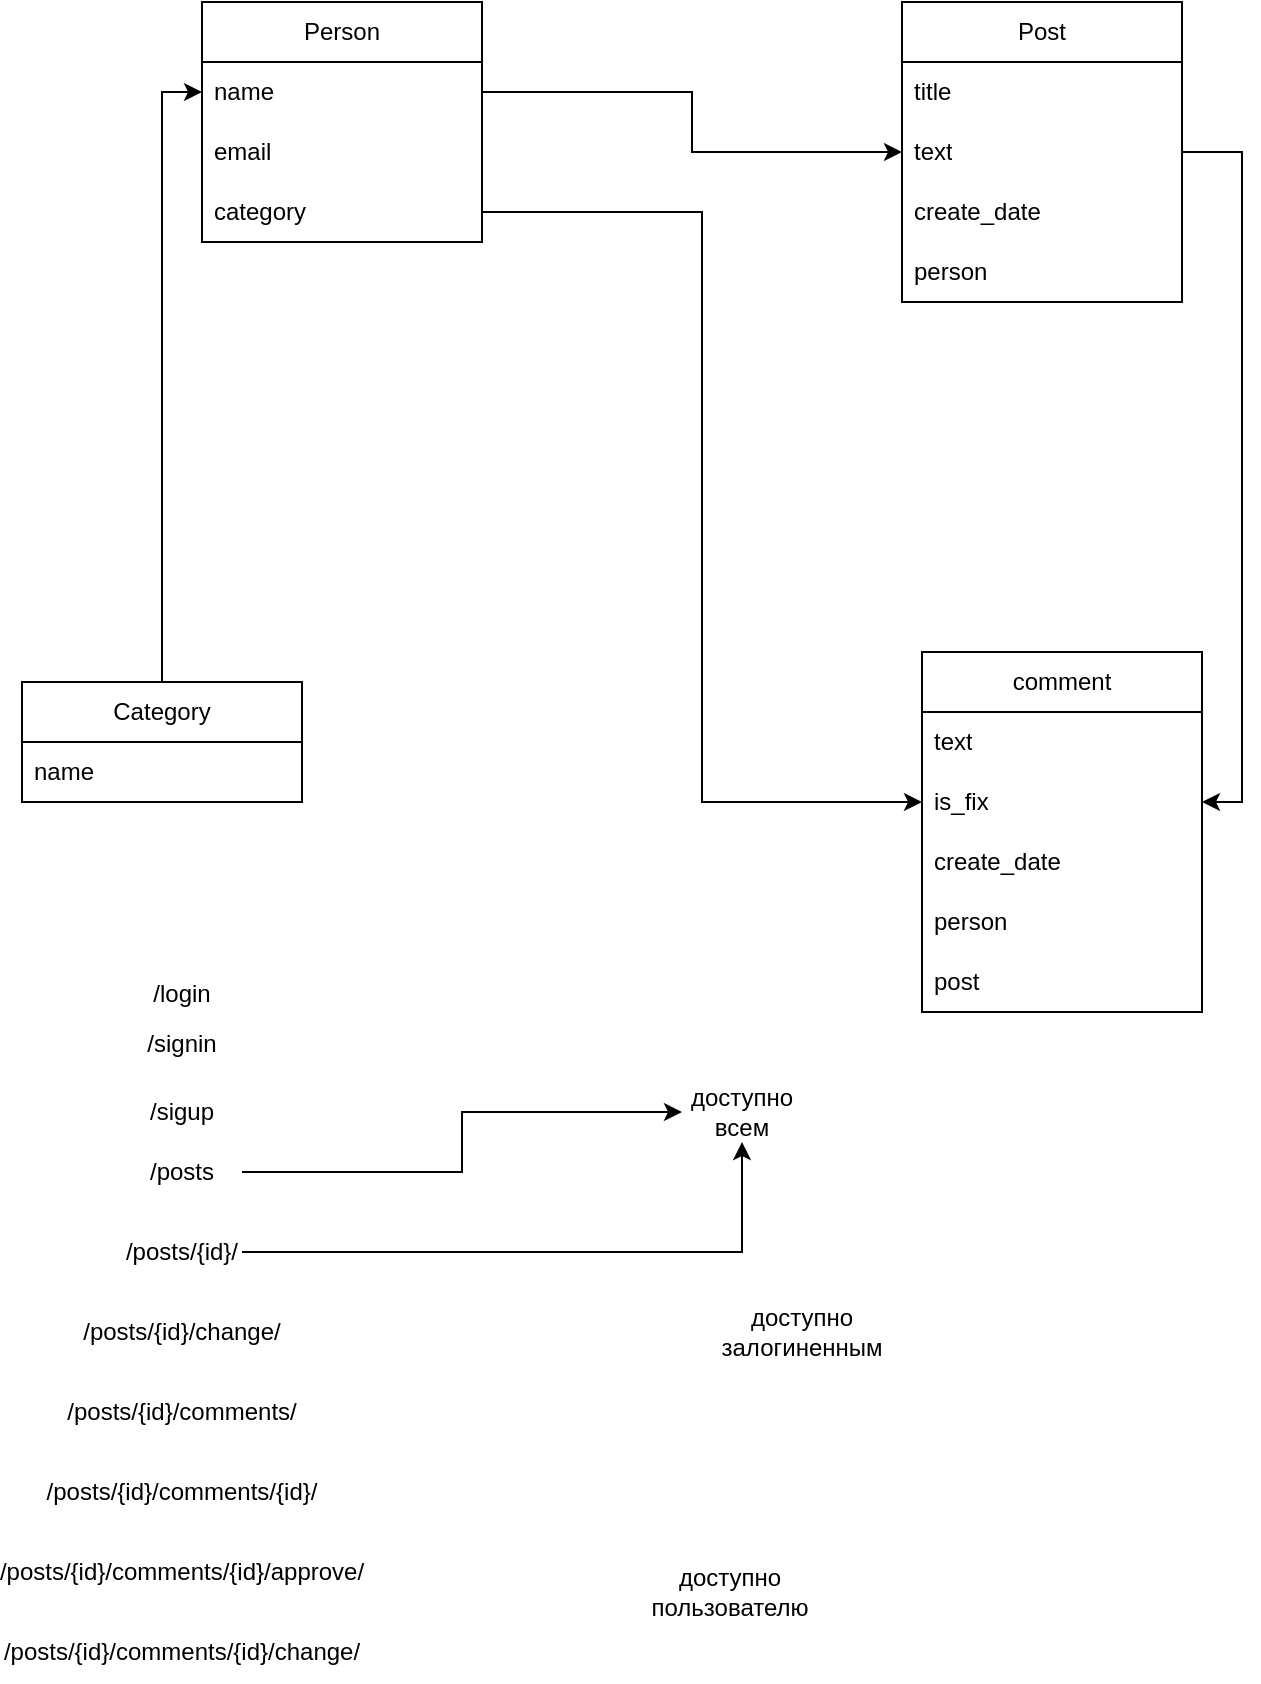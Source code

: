 <mxfile version="24.0.1" type="github">
  <diagram id="C5RBs43oDa-KdzZeNtuy" name="Page-1">
    <mxGraphModel dx="1434" dy="746" grid="1" gridSize="10" guides="1" tooltips="1" connect="1" arrows="1" fold="1" page="1" pageScale="1" pageWidth="827" pageHeight="1169" math="0" shadow="0">
      <root>
        <mxCell id="WIyWlLk6GJQsqaUBKTNV-0" />
        <mxCell id="WIyWlLk6GJQsqaUBKTNV-1" parent="WIyWlLk6GJQsqaUBKTNV-0" />
        <mxCell id="owm3OStLeP0Llze556sd-6" value="Person" style="swimlane;fontStyle=0;childLayout=stackLayout;horizontal=1;startSize=30;horizontalStack=0;resizeParent=1;resizeParentMax=0;resizeLast=0;collapsible=1;marginBottom=0;whiteSpace=wrap;html=1;" parent="WIyWlLk6GJQsqaUBKTNV-1" vertex="1">
          <mxGeometry x="150" y="60" width="140" height="120" as="geometry" />
        </mxCell>
        <mxCell id="owm3OStLeP0Llze556sd-7" value="name" style="text;strokeColor=none;fillColor=none;align=left;verticalAlign=middle;spacingLeft=4;spacingRight=4;overflow=hidden;points=[[0,0.5],[1,0.5]];portConstraint=eastwest;rotatable=0;whiteSpace=wrap;html=1;" parent="owm3OStLeP0Llze556sd-6" vertex="1">
          <mxGeometry y="30" width="140" height="30" as="geometry" />
        </mxCell>
        <mxCell id="owm3OStLeP0Llze556sd-8" value="email" style="text;strokeColor=none;fillColor=none;align=left;verticalAlign=middle;spacingLeft=4;spacingRight=4;overflow=hidden;points=[[0,0.5],[1,0.5]];portConstraint=eastwest;rotatable=0;whiteSpace=wrap;html=1;" parent="owm3OStLeP0Llze556sd-6" vertex="1">
          <mxGeometry y="60" width="140" height="30" as="geometry" />
        </mxCell>
        <mxCell id="RnY8UDbGAwB8kpl9oJ8X-0" value="category" style="text;strokeColor=none;fillColor=none;align=left;verticalAlign=middle;spacingLeft=4;spacingRight=4;overflow=hidden;points=[[0,0.5],[1,0.5]];portConstraint=eastwest;rotatable=0;whiteSpace=wrap;html=1;" parent="owm3OStLeP0Llze556sd-6" vertex="1">
          <mxGeometry y="90" width="140" height="30" as="geometry" />
        </mxCell>
        <mxCell id="owm3OStLeP0Llze556sd-11" value="Post" style="swimlane;fontStyle=0;childLayout=stackLayout;horizontal=1;startSize=30;horizontalStack=0;resizeParent=1;resizeParentMax=0;resizeLast=0;collapsible=1;marginBottom=0;whiteSpace=wrap;html=1;" parent="WIyWlLk6GJQsqaUBKTNV-1" vertex="1">
          <mxGeometry x="500" y="60" width="140" height="150" as="geometry" />
        </mxCell>
        <mxCell id="owm3OStLeP0Llze556sd-12" value="title" style="text;strokeColor=none;fillColor=none;align=left;verticalAlign=middle;spacingLeft=4;spacingRight=4;overflow=hidden;points=[[0,0.5],[1,0.5]];portConstraint=eastwest;rotatable=0;whiteSpace=wrap;html=1;" parent="owm3OStLeP0Llze556sd-11" vertex="1">
          <mxGeometry y="30" width="140" height="30" as="geometry" />
        </mxCell>
        <mxCell id="owm3OStLeP0Llze556sd-13" value="text" style="text;strokeColor=none;fillColor=none;align=left;verticalAlign=middle;spacingLeft=4;spacingRight=4;overflow=hidden;points=[[0,0.5],[1,0.5]];portConstraint=eastwest;rotatable=0;whiteSpace=wrap;html=1;" parent="owm3OStLeP0Llze556sd-11" vertex="1">
          <mxGeometry y="60" width="140" height="30" as="geometry" />
        </mxCell>
        <mxCell id="owm3OStLeP0Llze556sd-36" value="create_date" style="text;strokeColor=none;fillColor=none;align=left;verticalAlign=middle;spacingLeft=4;spacingRight=4;overflow=hidden;points=[[0,0.5],[1,0.5]];portConstraint=eastwest;rotatable=0;whiteSpace=wrap;html=1;" parent="owm3OStLeP0Llze556sd-11" vertex="1">
          <mxGeometry y="90" width="140" height="30" as="geometry" />
        </mxCell>
        <mxCell id="owm3OStLeP0Llze556sd-24" value="person" style="text;strokeColor=none;fillColor=none;align=left;verticalAlign=middle;spacingLeft=4;spacingRight=4;overflow=hidden;points=[[0,0.5],[1,0.5]];portConstraint=eastwest;rotatable=0;whiteSpace=wrap;html=1;" parent="owm3OStLeP0Llze556sd-11" vertex="1">
          <mxGeometry y="120" width="140" height="30" as="geometry" />
        </mxCell>
        <mxCell id="owm3OStLeP0Llze556sd-15" value="comment" style="swimlane;fontStyle=0;childLayout=stackLayout;horizontal=1;startSize=30;horizontalStack=0;resizeParent=1;resizeParentMax=0;resizeLast=0;collapsible=1;marginBottom=0;whiteSpace=wrap;html=1;" parent="WIyWlLk6GJQsqaUBKTNV-1" vertex="1">
          <mxGeometry x="510" y="385" width="140" height="180" as="geometry" />
        </mxCell>
        <mxCell id="owm3OStLeP0Llze556sd-16" value="text" style="text;strokeColor=none;fillColor=none;align=left;verticalAlign=middle;spacingLeft=4;spacingRight=4;overflow=hidden;points=[[0,0.5],[1,0.5]];portConstraint=eastwest;rotatable=0;whiteSpace=wrap;html=1;" parent="owm3OStLeP0Llze556sd-15" vertex="1">
          <mxGeometry y="30" width="140" height="30" as="geometry" />
        </mxCell>
        <mxCell id="owm3OStLeP0Llze556sd-19" value="is_fix" style="text;strokeColor=none;fillColor=none;align=left;verticalAlign=middle;spacingLeft=4;spacingRight=4;overflow=hidden;points=[[0,0.5],[1,0.5]];portConstraint=eastwest;rotatable=0;whiteSpace=wrap;html=1;" parent="owm3OStLeP0Llze556sd-15" vertex="1">
          <mxGeometry y="60" width="140" height="30" as="geometry" />
        </mxCell>
        <mxCell id="owm3OStLeP0Llze556sd-37" value="create_date" style="text;strokeColor=none;fillColor=none;align=left;verticalAlign=middle;spacingLeft=4;spacingRight=4;overflow=hidden;points=[[0,0.5],[1,0.5]];portConstraint=eastwest;rotatable=0;whiteSpace=wrap;html=1;" parent="owm3OStLeP0Llze556sd-15" vertex="1">
          <mxGeometry y="90" width="140" height="30" as="geometry" />
        </mxCell>
        <mxCell id="RnY8UDbGAwB8kpl9oJ8X-4" value="person" style="text;strokeColor=none;fillColor=none;align=left;verticalAlign=middle;spacingLeft=4;spacingRight=4;overflow=hidden;points=[[0,0.5],[1,0.5]];portConstraint=eastwest;rotatable=0;whiteSpace=wrap;html=1;" parent="owm3OStLeP0Llze556sd-15" vertex="1">
          <mxGeometry y="120" width="140" height="30" as="geometry" />
        </mxCell>
        <mxCell id="RnY8UDbGAwB8kpl9oJ8X-3" value="post" style="text;strokeColor=none;fillColor=none;align=left;verticalAlign=middle;spacingLeft=4;spacingRight=4;overflow=hidden;points=[[0,0.5],[1,0.5]];portConstraint=eastwest;rotatable=0;whiteSpace=wrap;html=1;" parent="owm3OStLeP0Llze556sd-15" vertex="1">
          <mxGeometry y="150" width="140" height="30" as="geometry" />
        </mxCell>
        <mxCell id="PiWGBfbgi33_tEL0US87-0" style="edgeStyle=orthogonalEdgeStyle;rounded=0;orthogonalLoop=1;jettySize=auto;html=1;exitX=0.5;exitY=0;exitDx=0;exitDy=0;entryX=0;entryY=0.5;entryDx=0;entryDy=0;" parent="WIyWlLk6GJQsqaUBKTNV-1" source="owm3OStLeP0Llze556sd-20" target="owm3OStLeP0Llze556sd-7" edge="1">
          <mxGeometry relative="1" as="geometry" />
        </mxCell>
        <mxCell id="owm3OStLeP0Llze556sd-20" value="Category" style="swimlane;fontStyle=0;childLayout=stackLayout;horizontal=1;startSize=30;horizontalStack=0;resizeParent=1;resizeParentMax=0;resizeLast=0;collapsible=1;marginBottom=0;whiteSpace=wrap;html=1;" parent="WIyWlLk6GJQsqaUBKTNV-1" vertex="1">
          <mxGeometry x="60" y="400" width="140" height="60" as="geometry" />
        </mxCell>
        <mxCell id="owm3OStLeP0Llze556sd-21" value="name" style="text;strokeColor=none;fillColor=none;align=left;verticalAlign=middle;spacingLeft=4;spacingRight=4;overflow=hidden;points=[[0,0.5],[1,0.5]];portConstraint=eastwest;rotatable=0;whiteSpace=wrap;html=1;" parent="owm3OStLeP0Llze556sd-20" vertex="1">
          <mxGeometry y="30" width="140" height="30" as="geometry" />
        </mxCell>
        <mxCell id="owm3OStLeP0Llze556sd-46" style="edgeStyle=orthogonalEdgeStyle;rounded=0;orthogonalLoop=1;jettySize=auto;html=1;exitX=1;exitY=0.5;exitDx=0;exitDy=0;entryX=0;entryY=0.5;entryDx=0;entryDy=0;" parent="WIyWlLk6GJQsqaUBKTNV-1" source="owm3OStLeP0Llze556sd-7" target="owm3OStLeP0Llze556sd-13" edge="1">
          <mxGeometry relative="1" as="geometry" />
        </mxCell>
        <mxCell id="RnY8UDbGAwB8kpl9oJ8X-1" style="edgeStyle=orthogonalEdgeStyle;rounded=0;orthogonalLoop=1;jettySize=auto;html=1;exitX=1;exitY=0.5;exitDx=0;exitDy=0;entryX=0;entryY=0.5;entryDx=0;entryDy=0;" parent="WIyWlLk6GJQsqaUBKTNV-1" source="RnY8UDbGAwB8kpl9oJ8X-0" target="owm3OStLeP0Llze556sd-19" edge="1">
          <mxGeometry relative="1" as="geometry" />
        </mxCell>
        <mxCell id="RnY8UDbGAwB8kpl9oJ8X-2" style="edgeStyle=orthogonalEdgeStyle;rounded=0;orthogonalLoop=1;jettySize=auto;html=1;exitX=1;exitY=0.5;exitDx=0;exitDy=0;entryX=1;entryY=0.5;entryDx=0;entryDy=0;" parent="WIyWlLk6GJQsqaUBKTNV-1" source="owm3OStLeP0Llze556sd-13" target="owm3OStLeP0Llze556sd-19" edge="1">
          <mxGeometry relative="1" as="geometry" />
        </mxCell>
        <mxCell id="uKAKUIRmTbmckWmAVRnw-10" style="edgeStyle=orthogonalEdgeStyle;rounded=0;orthogonalLoop=1;jettySize=auto;html=1;exitX=1;exitY=0.5;exitDx=0;exitDy=0;" parent="WIyWlLk6GJQsqaUBKTNV-1" source="uKAKUIRmTbmckWmAVRnw-0" target="uKAKUIRmTbmckWmAVRnw-3" edge="1">
          <mxGeometry relative="1" as="geometry" />
        </mxCell>
        <mxCell id="uKAKUIRmTbmckWmAVRnw-0" value="/posts" style="text;html=1;align=center;verticalAlign=middle;whiteSpace=wrap;rounded=0;" parent="WIyWlLk6GJQsqaUBKTNV-1" vertex="1">
          <mxGeometry x="110" y="630" width="60" height="30" as="geometry" />
        </mxCell>
        <mxCell id="uKAKUIRmTbmckWmAVRnw-11" style="edgeStyle=orthogonalEdgeStyle;rounded=0;orthogonalLoop=1;jettySize=auto;html=1;exitX=1;exitY=0.5;exitDx=0;exitDy=0;entryX=0.5;entryY=1;entryDx=0;entryDy=0;" parent="WIyWlLk6GJQsqaUBKTNV-1" source="uKAKUIRmTbmckWmAVRnw-1" target="uKAKUIRmTbmckWmAVRnw-3" edge="1">
          <mxGeometry relative="1" as="geometry" />
        </mxCell>
        <mxCell id="uKAKUIRmTbmckWmAVRnw-1" value="/posts/{id}/" style="text;html=1;align=center;verticalAlign=middle;whiteSpace=wrap;rounded=0;" parent="WIyWlLk6GJQsqaUBKTNV-1" vertex="1">
          <mxGeometry x="110" y="670" width="60" height="30" as="geometry" />
        </mxCell>
        <mxCell id="uKAKUIRmTbmckWmAVRnw-3" value="доступно всем" style="text;html=1;align=center;verticalAlign=middle;whiteSpace=wrap;rounded=0;" parent="WIyWlLk6GJQsqaUBKTNV-1" vertex="1">
          <mxGeometry x="390" y="600" width="60" height="30" as="geometry" />
        </mxCell>
        <mxCell id="uKAKUIRmTbmckWmAVRnw-5" value="доступно залогиненным" style="text;html=1;align=center;verticalAlign=middle;whiteSpace=wrap;rounded=0;" parent="WIyWlLk6GJQsqaUBKTNV-1" vertex="1">
          <mxGeometry x="420" y="710" width="60" height="30" as="geometry" />
        </mxCell>
        <mxCell id="uKAKUIRmTbmckWmAVRnw-6" value="доступно пользователю" style="text;html=1;align=center;verticalAlign=middle;whiteSpace=wrap;rounded=0;" parent="WIyWlLk6GJQsqaUBKTNV-1" vertex="1">
          <mxGeometry x="384" y="840" width="60" height="30" as="geometry" />
        </mxCell>
        <mxCell id="uKAKUIRmTbmckWmAVRnw-7" value="/posts/{id}/comments/" style="text;html=1;align=center;verticalAlign=middle;whiteSpace=wrap;rounded=0;" parent="WIyWlLk6GJQsqaUBKTNV-1" vertex="1">
          <mxGeometry x="110" y="750" width="60" height="30" as="geometry" />
        </mxCell>
        <mxCell id="uKAKUIRmTbmckWmAVRnw-15" value="/posts/{id}/comments/{id}/" style="text;html=1;align=center;verticalAlign=middle;whiteSpace=wrap;rounded=0;" parent="WIyWlLk6GJQsqaUBKTNV-1" vertex="1">
          <mxGeometry x="110" y="790" width="60" height="30" as="geometry" />
        </mxCell>
        <mxCell id="uKAKUIRmTbmckWmAVRnw-16" value="/posts/{id}/comments/{id}/approve/" style="text;html=1;align=center;verticalAlign=middle;whiteSpace=wrap;rounded=0;" parent="WIyWlLk6GJQsqaUBKTNV-1" vertex="1">
          <mxGeometry x="110" y="830" width="60" height="30" as="geometry" />
        </mxCell>
        <mxCell id="gF3HKC7wGhchBdtLDPT--0" value="/posts/{id}/comments/{id}/change&lt;span style=&quot;background-color: initial;&quot;&gt;/&lt;/span&gt;" style="text;html=1;align=center;verticalAlign=middle;whiteSpace=wrap;rounded=0;" vertex="1" parent="WIyWlLk6GJQsqaUBKTNV-1">
          <mxGeometry x="110" y="870" width="60" height="30" as="geometry" />
        </mxCell>
        <mxCell id="gF3HKC7wGhchBdtLDPT--1" value="/posts/{id}/change/" style="text;html=1;align=center;verticalAlign=middle;whiteSpace=wrap;rounded=0;" vertex="1" parent="WIyWlLk6GJQsqaUBKTNV-1">
          <mxGeometry x="110" y="710" width="60" height="30" as="geometry" />
        </mxCell>
        <mxCell id="gF3HKC7wGhchBdtLDPT--2" value="/login" style="text;html=1;align=center;verticalAlign=middle;whiteSpace=wrap;rounded=0;" vertex="1" parent="WIyWlLk6GJQsqaUBKTNV-1">
          <mxGeometry x="110" y="541" width="60" height="30" as="geometry" />
        </mxCell>
        <mxCell id="gF3HKC7wGhchBdtLDPT--3" value="/signin" style="text;html=1;align=center;verticalAlign=middle;whiteSpace=wrap;rounded=0;" vertex="1" parent="WIyWlLk6GJQsqaUBKTNV-1">
          <mxGeometry x="110" y="566" width="60" height="30" as="geometry" />
        </mxCell>
        <mxCell id="gF3HKC7wGhchBdtLDPT--4" value="/sigup" style="text;html=1;align=center;verticalAlign=middle;whiteSpace=wrap;rounded=0;" vertex="1" parent="WIyWlLk6GJQsqaUBKTNV-1">
          <mxGeometry x="110" y="600" width="60" height="30" as="geometry" />
        </mxCell>
      </root>
    </mxGraphModel>
  </diagram>
</mxfile>
